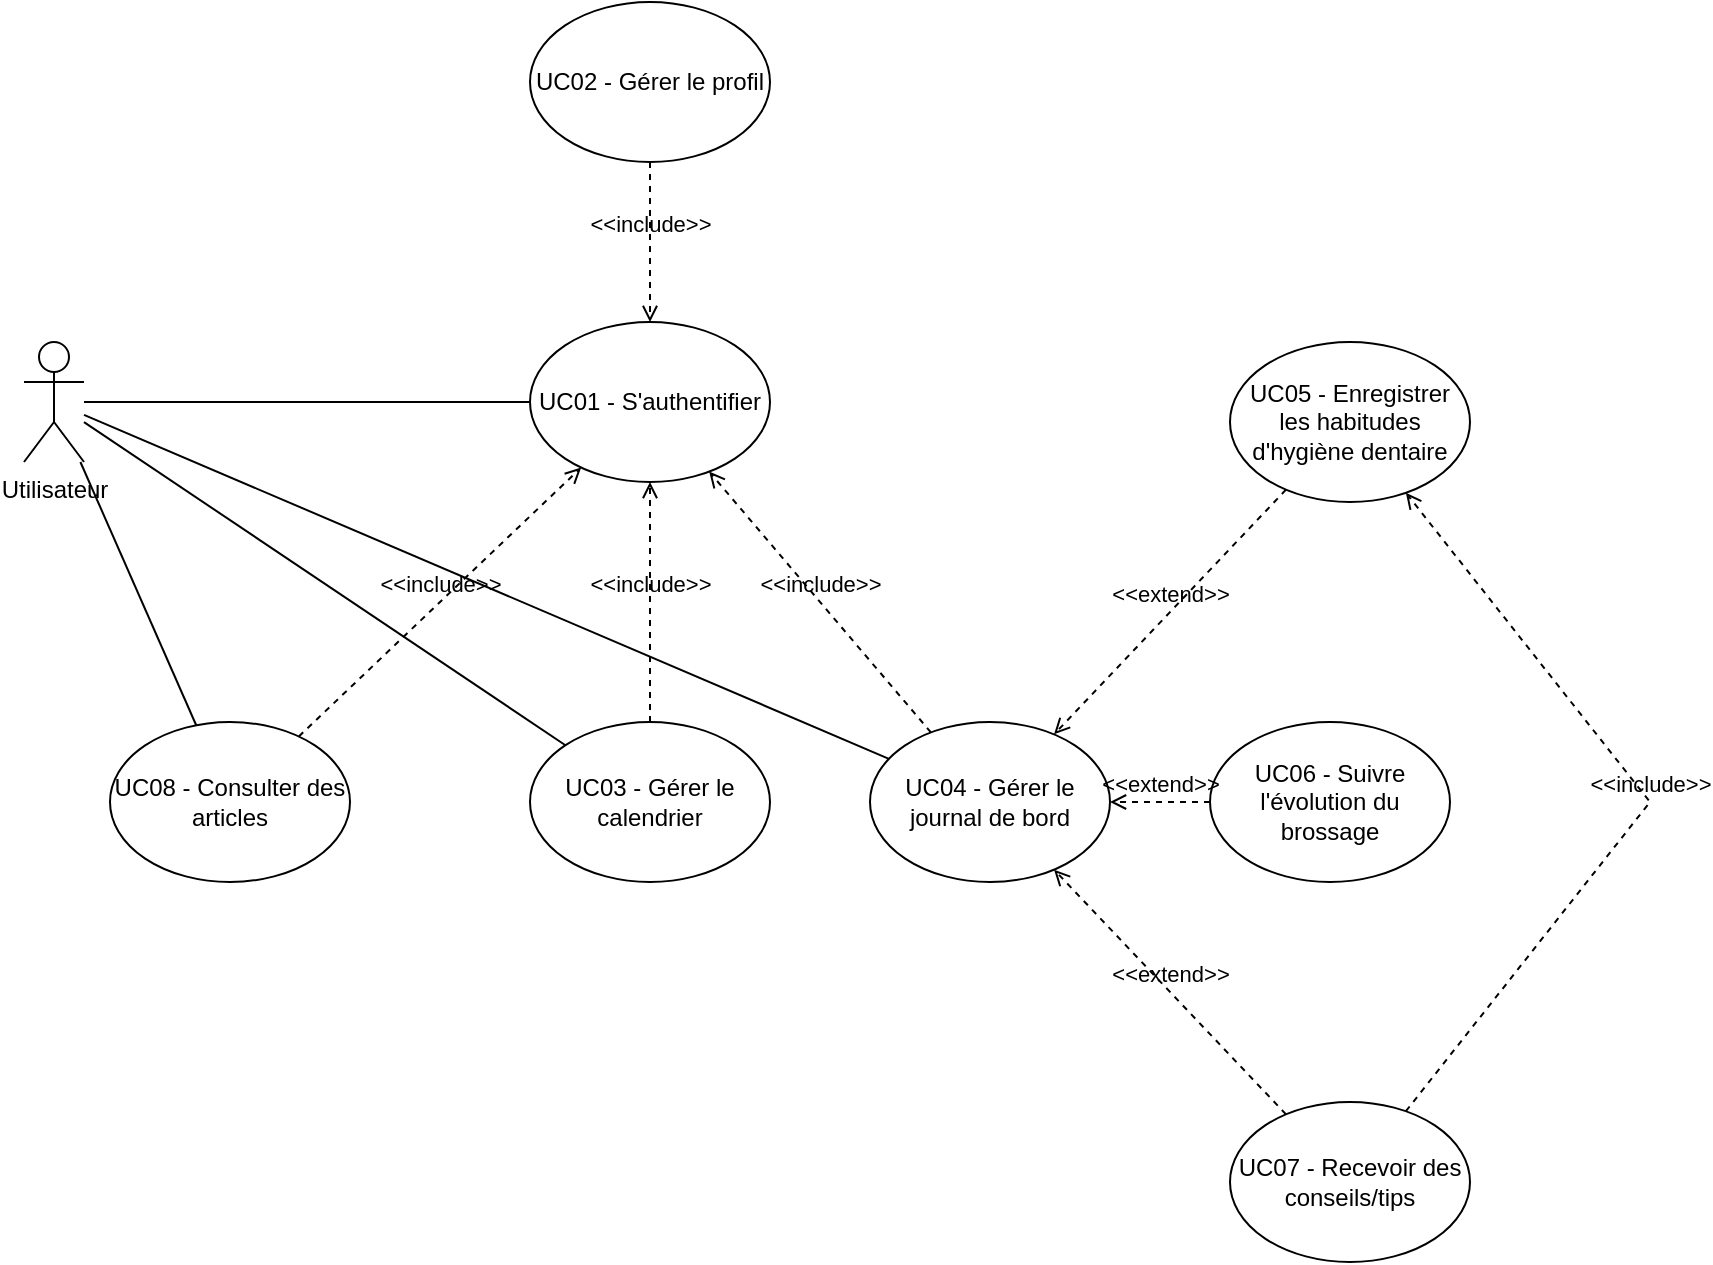 <mxfile version="21.6.8" type="device">
  <diagram name="Page-1" id="gEeFwP9GRWCpK_YByme5">
    <mxGraphModel dx="1743" dy="1935" grid="1" gridSize="10" guides="1" tooltips="1" connect="1" arrows="1" fold="1" page="1" pageScale="1" pageWidth="827" pageHeight="1169" math="0" shadow="0">
      <root>
        <mxCell id="0" />
        <mxCell id="1" parent="0" />
        <mxCell id="p3QsMWC5dEHLEJqQ33eg-1" value="Utilisateur" style="shape=umlActor;verticalLabelPosition=bottom;verticalAlign=top;html=1;outlineConnect=0;" vertex="1" parent="1">
          <mxGeometry x="-443" y="-70" width="30" height="60" as="geometry" />
        </mxCell>
        <mxCell id="p3QsMWC5dEHLEJqQ33eg-4" value="UC01 - S&#39;authentifier" style="ellipse;whiteSpace=wrap;html=1;" vertex="1" parent="1">
          <mxGeometry x="-190" y="-80" width="120" height="80" as="geometry" />
        </mxCell>
        <mxCell id="p3QsMWC5dEHLEJqQ33eg-5" value="UC03 - Gérer le calendrier" style="ellipse;whiteSpace=wrap;html=1;" vertex="1" parent="1">
          <mxGeometry x="-190" y="120" width="120" height="80" as="geometry" />
        </mxCell>
        <mxCell id="p3QsMWC5dEHLEJqQ33eg-6" value="UC05 - Enregistrer les habitudes d&#39;hygiène dentaire" style="ellipse;whiteSpace=wrap;html=1;" vertex="1" parent="1">
          <mxGeometry x="160" y="-70" width="120" height="80" as="geometry" />
        </mxCell>
        <mxCell id="p3QsMWC5dEHLEJqQ33eg-7" value="UC06 - Suivre l&#39;évolution du brossage" style="ellipse;whiteSpace=wrap;html=1;" vertex="1" parent="1">
          <mxGeometry x="150" y="120" width="120" height="80" as="geometry" />
        </mxCell>
        <mxCell id="p3QsMWC5dEHLEJqQ33eg-8" value="UC02 - Gérer le profil" style="ellipse;whiteSpace=wrap;html=1;" vertex="1" parent="1">
          <mxGeometry x="-190" y="-240" width="120" height="80" as="geometry" />
        </mxCell>
        <mxCell id="p3QsMWC5dEHLEJqQ33eg-10" value="UC07 - Recevoir des conseils/tips" style="ellipse;whiteSpace=wrap;html=1;" vertex="1" parent="1">
          <mxGeometry x="160" y="310" width="120" height="80" as="geometry" />
        </mxCell>
        <mxCell id="p3QsMWC5dEHLEJqQ33eg-11" value="UC08 - Consulter des articles" style="ellipse;whiteSpace=wrap;html=1;" vertex="1" parent="1">
          <mxGeometry x="-400" y="120" width="120" height="80" as="geometry" />
        </mxCell>
        <mxCell id="p3QsMWC5dEHLEJqQ33eg-14" value="" style="endArrow=none;html=1;rounded=0;" edge="1" parent="1" source="p3QsMWC5dEHLEJqQ33eg-1" target="p3QsMWC5dEHLEJqQ33eg-4">
          <mxGeometry width="50" height="50" relative="1" as="geometry">
            <mxPoint x="60" y="280" as="sourcePoint" />
            <mxPoint x="110" y="230" as="targetPoint" />
          </mxGeometry>
        </mxCell>
        <mxCell id="p3QsMWC5dEHLEJqQ33eg-16" value="" style="endArrow=none;html=1;rounded=0;" edge="1" parent="1" source="p3QsMWC5dEHLEJqQ33eg-1" target="p3QsMWC5dEHLEJqQ33eg-5">
          <mxGeometry width="50" height="50" relative="1" as="geometry">
            <mxPoint x="80" y="114" as="sourcePoint" />
            <mxPoint x="255" y="164" as="targetPoint" />
          </mxGeometry>
        </mxCell>
        <mxCell id="p3QsMWC5dEHLEJqQ33eg-19" value="" style="endArrow=none;html=1;rounded=0;" edge="1" parent="1" source="p3QsMWC5dEHLEJqQ33eg-1" target="p3QsMWC5dEHLEJqQ33eg-11">
          <mxGeometry width="50" height="50" relative="1" as="geometry">
            <mxPoint x="120" y="132" as="sourcePoint" />
            <mxPoint x="431" y="172" as="targetPoint" />
          </mxGeometry>
        </mxCell>
        <mxCell id="p3QsMWC5dEHLEJqQ33eg-21" value="UC04 - Gérer le journal de bord" style="ellipse;whiteSpace=wrap;html=1;" vertex="1" parent="1">
          <mxGeometry x="-20" y="120" width="120" height="80" as="geometry" />
        </mxCell>
        <mxCell id="p3QsMWC5dEHLEJqQ33eg-22" value="" style="endArrow=none;html=1;rounded=0;" edge="1" parent="1" source="p3QsMWC5dEHLEJqQ33eg-21" target="p3QsMWC5dEHLEJqQ33eg-1">
          <mxGeometry width="50" height="50" relative="1" as="geometry">
            <mxPoint x="230" y="310" as="sourcePoint" />
            <mxPoint x="280" y="260" as="targetPoint" />
          </mxGeometry>
        </mxCell>
        <mxCell id="p3QsMWC5dEHLEJqQ33eg-23" value="&amp;lt;&amp;lt;extend&amp;gt;&amp;gt;" style="html=1;verticalAlign=bottom;labelBackgroundColor=none;endArrow=open;endFill=0;dashed=1;rounded=0;" edge="1" parent="1" source="p3QsMWC5dEHLEJqQ33eg-6" target="p3QsMWC5dEHLEJqQ33eg-21">
          <mxGeometry width="160" relative="1" as="geometry">
            <mxPoint x="520" y="280" as="sourcePoint" />
            <mxPoint x="360" y="280" as="targetPoint" />
          </mxGeometry>
        </mxCell>
        <mxCell id="p3QsMWC5dEHLEJqQ33eg-25" value="&amp;lt;&amp;lt;extend&amp;gt;&amp;gt;" style="html=1;verticalAlign=bottom;labelBackgroundColor=none;endArrow=open;endFill=0;dashed=1;rounded=0;" edge="1" parent="1" source="p3QsMWC5dEHLEJqQ33eg-7" target="p3QsMWC5dEHLEJqQ33eg-21">
          <mxGeometry width="160" relative="1" as="geometry">
            <mxPoint x="-116" y="404" as="sourcePoint" />
            <mxPoint x="-214" y="266" as="targetPoint" />
          </mxGeometry>
        </mxCell>
        <mxCell id="p3QsMWC5dEHLEJqQ33eg-26" value="&amp;lt;&amp;lt;extend&amp;gt;&amp;gt;" style="html=1;verticalAlign=bottom;labelBackgroundColor=none;endArrow=open;endFill=0;dashed=1;rounded=0;" edge="1" parent="1" source="p3QsMWC5dEHLEJqQ33eg-10" target="p3QsMWC5dEHLEJqQ33eg-21">
          <mxGeometry width="160" relative="1" as="geometry">
            <mxPoint x="-60" y="308" as="sourcePoint" />
            <mxPoint x="-190" y="252" as="targetPoint" />
          </mxGeometry>
        </mxCell>
        <mxCell id="p3QsMWC5dEHLEJqQ33eg-29" value="&amp;lt;&amp;lt;include&amp;gt;&amp;gt;" style="html=1;verticalAlign=bottom;labelBackgroundColor=none;endArrow=open;endFill=0;dashed=1;rounded=0;" edge="1" parent="1" source="p3QsMWC5dEHLEJqQ33eg-8" target="p3QsMWC5dEHLEJqQ33eg-4">
          <mxGeometry width="160" relative="1" as="geometry">
            <mxPoint x="-30" y="-110" as="sourcePoint" />
            <mxPoint x="130" y="-110" as="targetPoint" />
          </mxGeometry>
        </mxCell>
        <mxCell id="p3QsMWC5dEHLEJqQ33eg-30" value="&amp;lt;&amp;lt;include&amp;gt;&amp;gt;" style="html=1;verticalAlign=bottom;labelBackgroundColor=none;endArrow=open;endFill=0;dashed=1;rounded=0;" edge="1" parent="1" source="p3QsMWC5dEHLEJqQ33eg-21" target="p3QsMWC5dEHLEJqQ33eg-4">
          <mxGeometry width="160" relative="1" as="geometry">
            <mxPoint x="-150" y="-30" as="sourcePoint" />
            <mxPoint x="-150" y="-120" as="targetPoint" />
          </mxGeometry>
        </mxCell>
        <mxCell id="p3QsMWC5dEHLEJqQ33eg-31" value="&amp;lt;&amp;lt;include&amp;gt;&amp;gt;" style="html=1;verticalAlign=bottom;labelBackgroundColor=none;endArrow=open;endFill=0;dashed=1;rounded=0;" edge="1" parent="1" source="p3QsMWC5dEHLEJqQ33eg-5" target="p3QsMWC5dEHLEJqQ33eg-4">
          <mxGeometry width="160" relative="1" as="geometry">
            <mxPoint x="-140" y="-20" as="sourcePoint" />
            <mxPoint x="-140" y="-110" as="targetPoint" />
          </mxGeometry>
        </mxCell>
        <mxCell id="p3QsMWC5dEHLEJqQ33eg-32" value="&amp;lt;&amp;lt;include&amp;gt;&amp;gt;" style="html=1;verticalAlign=bottom;labelBackgroundColor=none;endArrow=open;endFill=0;dashed=1;rounded=0;" edge="1" parent="1" source="p3QsMWC5dEHLEJqQ33eg-11" target="p3QsMWC5dEHLEJqQ33eg-4">
          <mxGeometry width="160" relative="1" as="geometry">
            <mxPoint x="-130" y="-10" as="sourcePoint" />
            <mxPoint x="-130" y="-100" as="targetPoint" />
          </mxGeometry>
        </mxCell>
        <mxCell id="p3QsMWC5dEHLEJqQ33eg-38" value="&amp;lt;&amp;lt;include&amp;gt;&amp;gt;" style="html=1;verticalAlign=bottom;labelBackgroundColor=none;endArrow=open;endFill=0;dashed=1;rounded=0;" edge="1" parent="1" source="p3QsMWC5dEHLEJqQ33eg-10" target="p3QsMWC5dEHLEJqQ33eg-6">
          <mxGeometry width="160" relative="1" as="geometry">
            <mxPoint x="242.82" y="324.3" as="sourcePoint" />
            <mxPoint x="219.999" y="-4.305" as="targetPoint" />
            <Array as="points">
              <mxPoint x="370" y="160" />
            </Array>
          </mxGeometry>
        </mxCell>
      </root>
    </mxGraphModel>
  </diagram>
</mxfile>
